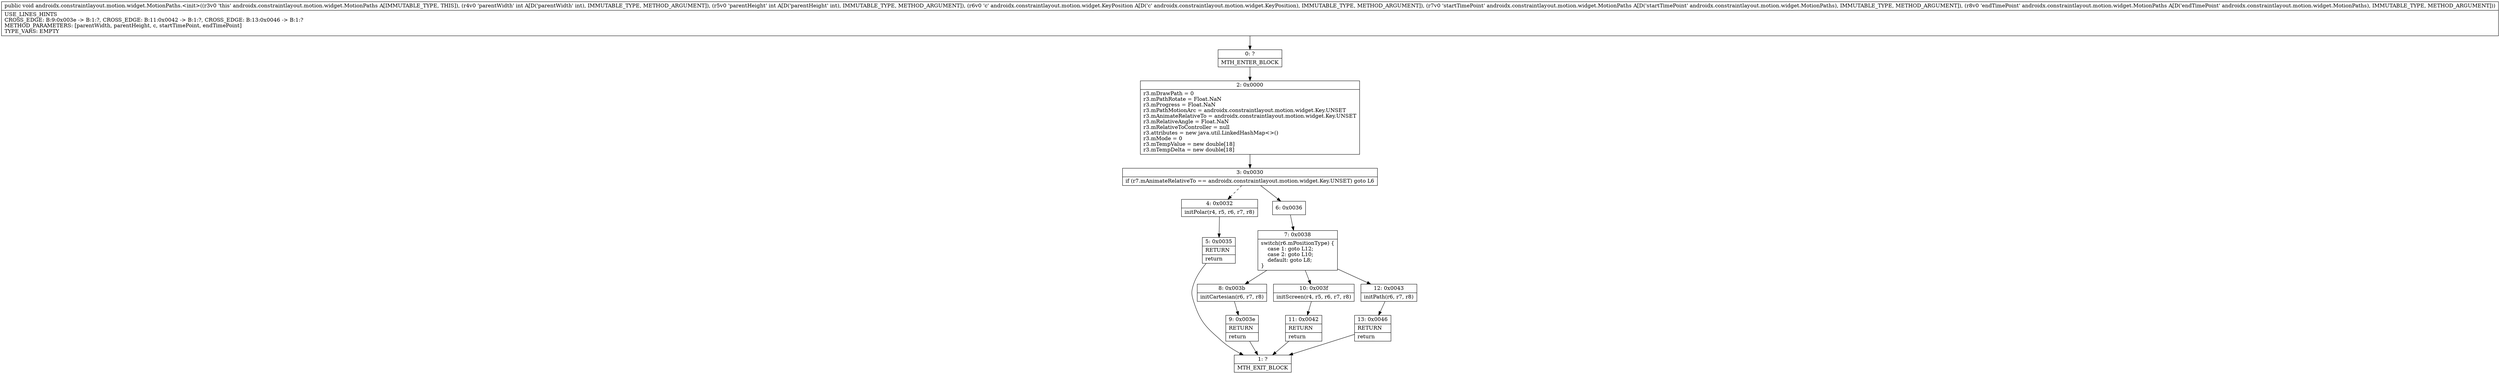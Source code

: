 digraph "CFG forandroidx.constraintlayout.motion.widget.MotionPaths.\<init\>(IILandroidx\/constraintlayout\/motion\/widget\/KeyPosition;Landroidx\/constraintlayout\/motion\/widget\/MotionPaths;Landroidx\/constraintlayout\/motion\/widget\/MotionPaths;)V" {
Node_0 [shape=record,label="{0\:\ ?|MTH_ENTER_BLOCK\l}"];
Node_2 [shape=record,label="{2\:\ 0x0000|r3.mDrawPath = 0\lr3.mPathRotate = Float.NaN\lr3.mProgress = Float.NaN\lr3.mPathMotionArc = androidx.constraintlayout.motion.widget.Key.UNSET\lr3.mAnimateRelativeTo = androidx.constraintlayout.motion.widget.Key.UNSET\lr3.mRelativeAngle = Float.NaN\lr3.mRelativeToController = null\lr3.attributes = new java.util.LinkedHashMap\<\>()\lr3.mMode = 0\lr3.mTempValue = new double[18]\lr3.mTempDelta = new double[18]\l}"];
Node_3 [shape=record,label="{3\:\ 0x0030|if (r7.mAnimateRelativeTo == androidx.constraintlayout.motion.widget.Key.UNSET) goto L6\l}"];
Node_4 [shape=record,label="{4\:\ 0x0032|initPolar(r4, r5, r6, r7, r8)\l}"];
Node_5 [shape=record,label="{5\:\ 0x0035|RETURN\l|return\l}"];
Node_1 [shape=record,label="{1\:\ ?|MTH_EXIT_BLOCK\l}"];
Node_6 [shape=record,label="{6\:\ 0x0036}"];
Node_7 [shape=record,label="{7\:\ 0x0038|switch(r6.mPositionType) \{\l    case 1: goto L12;\l    case 2: goto L10;\l    default: goto L8;\l\}\l}"];
Node_8 [shape=record,label="{8\:\ 0x003b|initCartesian(r6, r7, r8)\l}"];
Node_9 [shape=record,label="{9\:\ 0x003e|RETURN\l|return\l}"];
Node_10 [shape=record,label="{10\:\ 0x003f|initScreen(r4, r5, r6, r7, r8)\l}"];
Node_11 [shape=record,label="{11\:\ 0x0042|RETURN\l|return\l}"];
Node_12 [shape=record,label="{12\:\ 0x0043|initPath(r6, r7, r8)\l}"];
Node_13 [shape=record,label="{13\:\ 0x0046|RETURN\l|return\l}"];
MethodNode[shape=record,label="{public void androidx.constraintlayout.motion.widget.MotionPaths.\<init\>((r3v0 'this' androidx.constraintlayout.motion.widget.MotionPaths A[IMMUTABLE_TYPE, THIS]), (r4v0 'parentWidth' int A[D('parentWidth' int), IMMUTABLE_TYPE, METHOD_ARGUMENT]), (r5v0 'parentHeight' int A[D('parentHeight' int), IMMUTABLE_TYPE, METHOD_ARGUMENT]), (r6v0 'c' androidx.constraintlayout.motion.widget.KeyPosition A[D('c' androidx.constraintlayout.motion.widget.KeyPosition), IMMUTABLE_TYPE, METHOD_ARGUMENT]), (r7v0 'startTimePoint' androidx.constraintlayout.motion.widget.MotionPaths A[D('startTimePoint' androidx.constraintlayout.motion.widget.MotionPaths), IMMUTABLE_TYPE, METHOD_ARGUMENT]), (r8v0 'endTimePoint' androidx.constraintlayout.motion.widget.MotionPaths A[D('endTimePoint' androidx.constraintlayout.motion.widget.MotionPaths), IMMUTABLE_TYPE, METHOD_ARGUMENT]))  | USE_LINES_HINTS\lCROSS_EDGE: B:9:0x003e \-\> B:1:?, CROSS_EDGE: B:11:0x0042 \-\> B:1:?, CROSS_EDGE: B:13:0x0046 \-\> B:1:?\lMETHOD_PARAMETERS: [parentWidth, parentHeight, c, startTimePoint, endTimePoint]\lTYPE_VARS: EMPTY\l}"];
MethodNode -> Node_0;Node_0 -> Node_2;
Node_2 -> Node_3;
Node_3 -> Node_4[style=dashed];
Node_3 -> Node_6;
Node_4 -> Node_5;
Node_5 -> Node_1;
Node_6 -> Node_7;
Node_7 -> Node_8;
Node_7 -> Node_10;
Node_7 -> Node_12;
Node_8 -> Node_9;
Node_9 -> Node_1;
Node_10 -> Node_11;
Node_11 -> Node_1;
Node_12 -> Node_13;
Node_13 -> Node_1;
}

